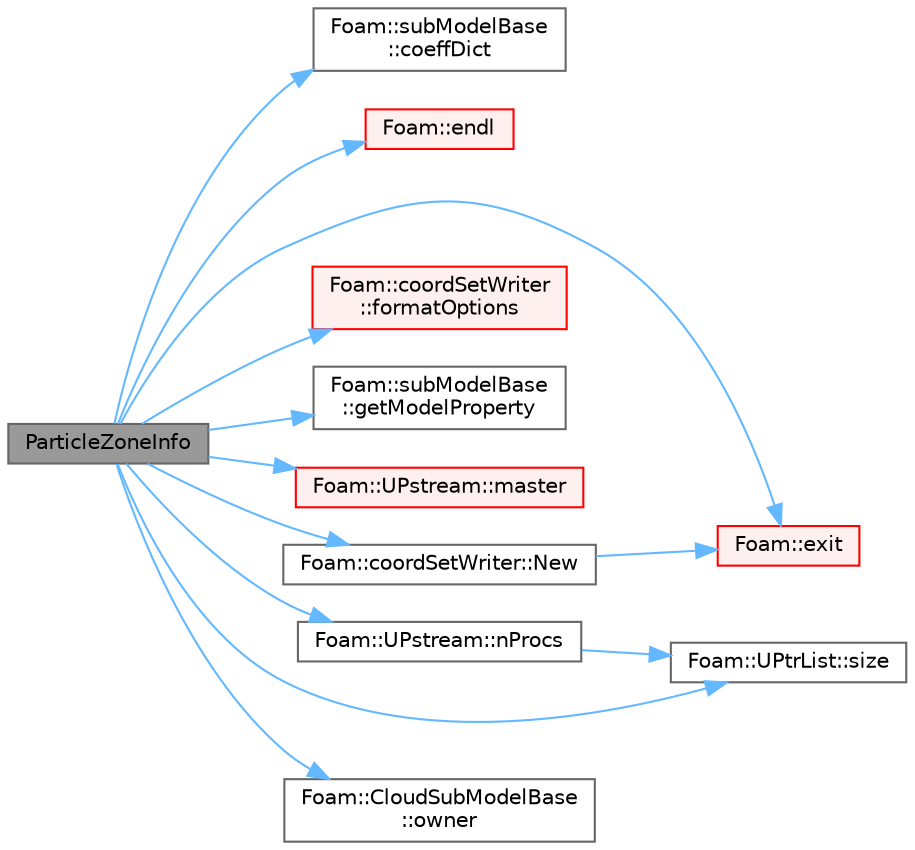 digraph "ParticleZoneInfo"
{
 // LATEX_PDF_SIZE
  bgcolor="transparent";
  edge [fontname=Helvetica,fontsize=10,labelfontname=Helvetica,labelfontsize=10];
  node [fontname=Helvetica,fontsize=10,shape=box,height=0.2,width=0.4];
  rankdir="LR";
  Node1 [id="Node000001",label="ParticleZoneInfo",height=0.2,width=0.4,color="gray40", fillcolor="grey60", style="filled", fontcolor="black",tooltip=" "];
  Node1 -> Node2 [id="edge1_Node000001_Node000002",color="steelblue1",style="solid",tooltip=" "];
  Node2 [id="Node000002",label="Foam::subModelBase\l::coeffDict",height=0.2,width=0.4,color="grey40", fillcolor="white", style="filled",URL="$classFoam_1_1subModelBase.html#a8d0d1388de2fa3abef52362d701a8fd5",tooltip=" "];
  Node1 -> Node3 [id="edge2_Node000001_Node000003",color="steelblue1",style="solid",tooltip=" "];
  Node3 [id="Node000003",label="Foam::endl",height=0.2,width=0.4,color="red", fillcolor="#FFF0F0", style="filled",URL="$namespaceFoam.html#a7d5eca45a323264dc5fe811500ebda47",tooltip=" "];
  Node1 -> Node7 [id="edge3_Node000001_Node000007",color="steelblue1",style="solid",tooltip=" "];
  Node7 [id="Node000007",label="Foam::exit",height=0.2,width=0.4,color="red", fillcolor="#FFF0F0", style="filled",URL="$namespaceFoam.html#ae0529b088aefc9f83b89dce5c31fda64",tooltip=" "];
  Node1 -> Node9 [id="edge4_Node000001_Node000009",color="steelblue1",style="solid",tooltip=" "];
  Node9 [id="Node000009",label="Foam::coordSetWriter\l::formatOptions",height=0.2,width=0.4,color="red", fillcolor="#FFF0F0", style="filled",URL="$classFoam_1_1coordSetWriter.html#afd51dc05cdd9a6348cbdcb536a6705d0",tooltip=" "];
  Node1 -> Node23 [id="edge5_Node000001_Node000023",color="steelblue1",style="solid",tooltip=" "];
  Node23 [id="Node000023",label="Foam::subModelBase\l::getModelProperty",height=0.2,width=0.4,color="grey40", fillcolor="white", style="filled",URL="$classFoam_1_1subModelBase.html#a082125538f8900e976095af7738d5c05",tooltip=" "];
  Node1 -> Node24 [id="edge6_Node000001_Node000024",color="steelblue1",style="solid",tooltip=" "];
  Node24 [id="Node000024",label="Foam::UPstream::master",height=0.2,width=0.4,color="red", fillcolor="#FFF0F0", style="filled",URL="$classFoam_1_1UPstream.html#a60159c36fcc2e247e0cb24b89914f1e4",tooltip=" "];
  Node1 -> Node26 [id="edge7_Node000001_Node000026",color="steelblue1",style="solid",tooltip=" "];
  Node26 [id="Node000026",label="Foam::coordSetWriter::New",height=0.2,width=0.4,color="grey40", fillcolor="white", style="filled",URL="$classFoam_1_1coordSetWriter.html#a3fa63e04dfbe04eaee42e611e87a649f",tooltip=" "];
  Node26 -> Node7 [id="edge8_Node000026_Node000007",color="steelblue1",style="solid",tooltip=" "];
  Node1 -> Node27 [id="edge9_Node000001_Node000027",color="steelblue1",style="solid",tooltip=" "];
  Node27 [id="Node000027",label="Foam::UPstream::nProcs",height=0.2,width=0.4,color="grey40", fillcolor="white", style="filled",URL="$classFoam_1_1UPstream.html#a7db00ff752d312e8138599b99537f5e4",tooltip=" "];
  Node27 -> Node28 [id="edge10_Node000027_Node000028",color="steelblue1",style="solid",tooltip=" "];
  Node28 [id="Node000028",label="Foam::UPtrList::size",height=0.2,width=0.4,color="grey40", fillcolor="white", style="filled",URL="$classFoam_1_1UPtrList.html#a95603446b248fe1ecf5dc59bcc2eaff0",tooltip=" "];
  Node1 -> Node29 [id="edge11_Node000001_Node000029",color="steelblue1",style="solid",tooltip=" "];
  Node29 [id="Node000029",label="Foam::CloudSubModelBase\l::owner",height=0.2,width=0.4,color="grey40", fillcolor="white", style="filled",URL="$classFoam_1_1CloudSubModelBase.html#abb03c5d71075ad48d4502d4db33ab05a",tooltip=" "];
  Node1 -> Node28 [id="edge12_Node000001_Node000028",color="steelblue1",style="solid",tooltip=" "];
}
